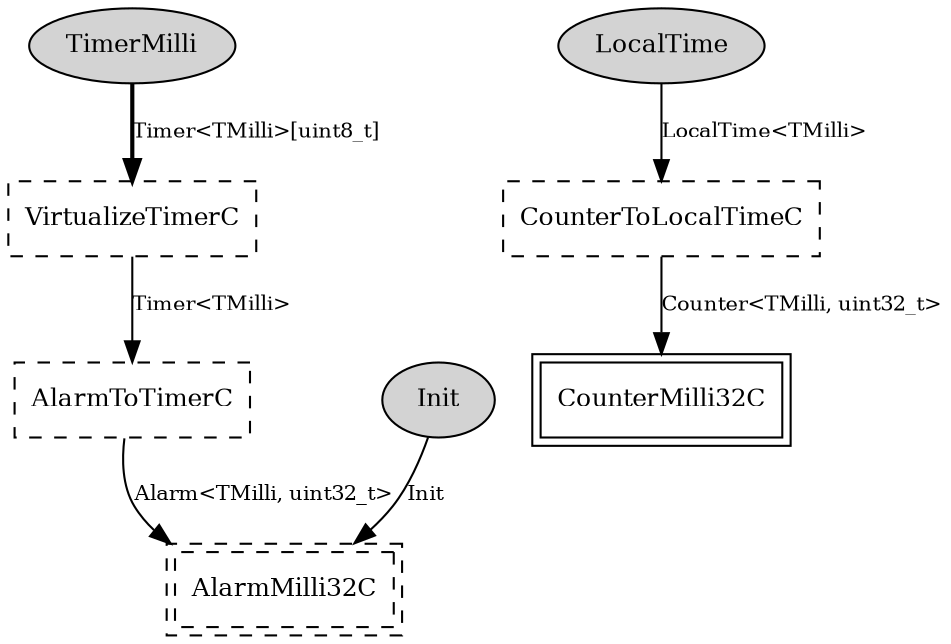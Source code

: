 digraph "HilTimerMilliC" {
  n0x2ac2c33f74a0 [shape=ellipse, style=filled, label="TimerMilli", fontsize=12];
  "HilTimerMilliC.VirtualizeTimerC" [fontsize=12, shape=box, style=dashed, label="VirtualizeTimerC", URL="../chtml/VirtualizeTimerC.html"];
  n0x2ac2c33ee980 [shape=ellipse, style=filled, label="LocalTime", fontsize=12];
  "HilTimerMilliC.CounterToLocalTimeC" [fontsize=12, shape=box, style=dashed, label="CounterToLocalTimeC", URL="../chtml/CounterToLocalTimeC.html"];
  n0x2ac2c33fa768 [shape=ellipse, style=filled, label="Init", fontsize=12];
  "HilTimerMilliC.AlarmMilli32C" [fontsize=12, shape=box,peripheries=2, style=dashed, label="AlarmMilli32C", URL="../chtml/AlarmMilli32C.html"];
  "HilTimerMilliC.VirtualizeTimerC" [fontsize=12, shape=box, style=dashed, label="VirtualizeTimerC", URL="../chtml/VirtualizeTimerC.html"];
  "HilTimerMilliC.AlarmToTimerC" [fontsize=12, shape=box, style=dashed, label="AlarmToTimerC", URL="../chtml/AlarmToTimerC.html"];
  "HilTimerMilliC.AlarmToTimerC" [fontsize=12, shape=box, style=dashed, label="AlarmToTimerC", URL="../chtml/AlarmToTimerC.html"];
  "HilTimerMilliC.AlarmMilli32C" [fontsize=12, shape=box,peripheries=2, style=dashed, label="AlarmMilli32C", URL="../chtml/AlarmMilli32C.html"];
  "HilTimerMilliC.CounterToLocalTimeC" [fontsize=12, shape=box, style=dashed, label="CounterToLocalTimeC", URL="../chtml/CounterToLocalTimeC.html"];
  "CounterMilli32C" [fontsize=12, shape=box,peripheries=2, URL="../chtml/CounterMilli32C.html"];
  "n0x2ac2c33f74a0" -> "HilTimerMilliC.VirtualizeTimerC" [label="Timer<TMilli>[uint8_t]", style=bold, URL="../ihtml/Timer.html", fontsize=10];
  "n0x2ac2c33ee980" -> "HilTimerMilliC.CounterToLocalTimeC" [label="LocalTime<TMilli>", URL="../ihtml/LocalTime.html", fontsize=10];
  "n0x2ac2c33fa768" -> "HilTimerMilliC.AlarmMilli32C" [label="Init", URL="../ihtml/Init.html", fontsize=10];
  "HilTimerMilliC.VirtualizeTimerC" -> "HilTimerMilliC.AlarmToTimerC" [label="Timer<TMilli>", URL="../ihtml/Timer.html", fontsize=10];
  "HilTimerMilliC.AlarmToTimerC" -> "HilTimerMilliC.AlarmMilli32C" [label="Alarm<TMilli, uint32_t>", URL="../ihtml/Alarm.html", fontsize=10];
  "HilTimerMilliC.CounterToLocalTimeC" -> "CounterMilli32C" [label="Counter<TMilli, uint32_t>", URL="../ihtml/Counter.html", fontsize=10];
}
